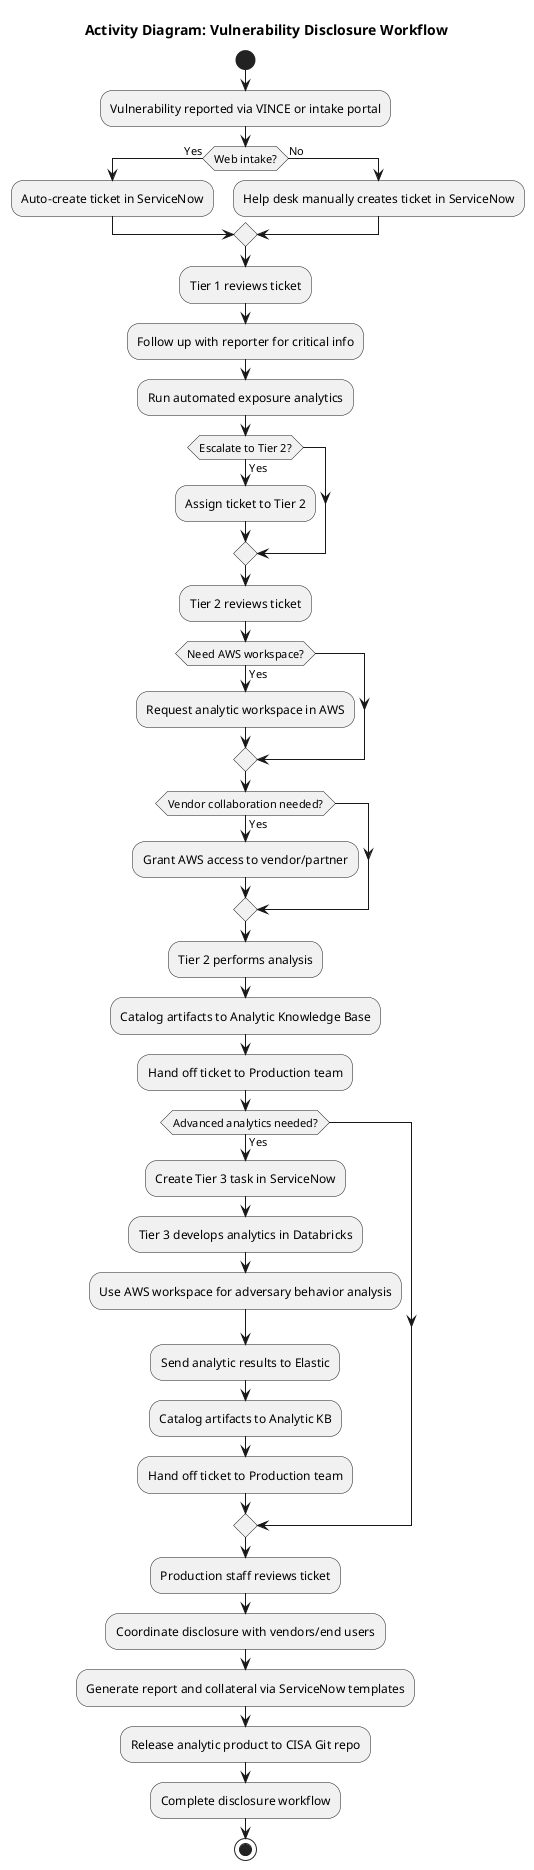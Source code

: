 @startuml
	title Activity Diagram: Vulnerability Disclosure Workflow
	
	start
	
	:Vulnerability reported via VINCE or intake portal;
	if (Web intake?) then (Yes)
	  :Auto-create ticket in ServiceNow;
	else (No)
	  :Help desk manually creates ticket in ServiceNow;
	endif
	
	:Tier 1 reviews ticket;
	:Follow up with reporter for critical info;
	:Run automated exposure analytics;
	
	if (Escalate to Tier 2?) then (Yes)
	  :Assign ticket to Tier 2;
	endif
	
	:Tier 2 reviews ticket;
	
	if (Need AWS workspace?) then (Yes)
	  :Request analytic workspace in AWS;
	endif
	
	if (Vendor collaboration needed?) then (Yes)
	  :Grant AWS access to vendor/partner;
	endif
	
	:Tier 2 performs analysis;
	:Catalog artifacts to Analytic Knowledge Base;
	:Hand off ticket to Production team;
	
	if (Advanced analytics needed?) then (Yes)
	  :Create Tier 3 task in ServiceNow;
	
	  :Tier 3 develops analytics in Databricks;
	  :Use AWS workspace for adversary behavior analysis;
	  :Send analytic results to Elastic;
	  :Catalog artifacts to Analytic KB;
	  :Hand off ticket to Production team;
	endif
	
	:Production staff reviews ticket;
	:Coordinate disclosure with vendors/end users;
	:Generate report and collateral via ServiceNow templates;
	:Release analytic product to CISA Git repo;
	:Complete disclosure workflow;
	
	stop
@enduml
